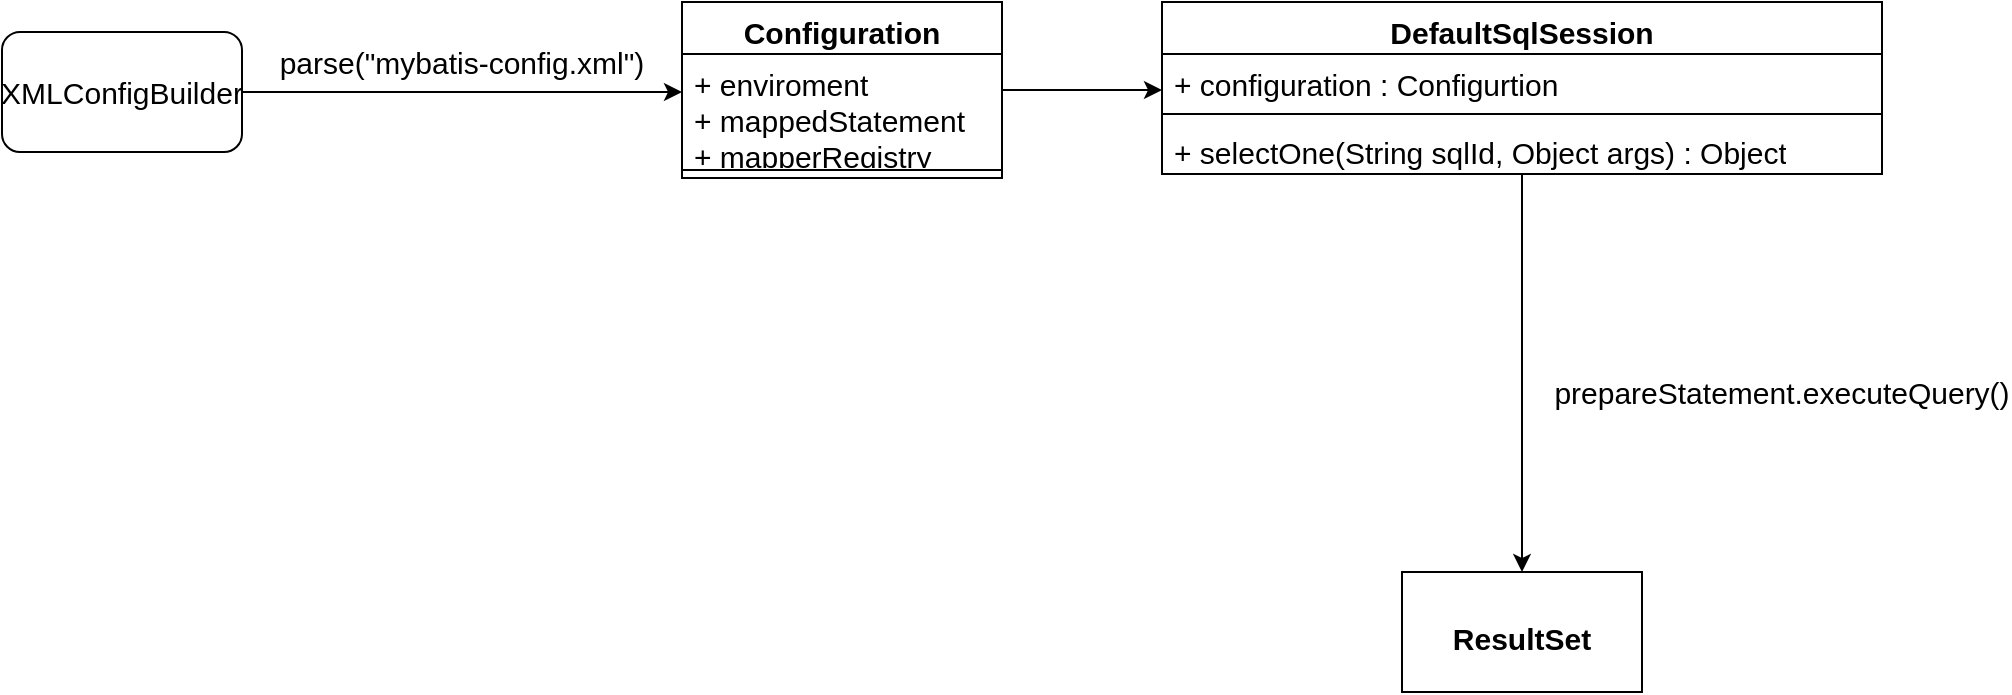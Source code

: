 <mxfile version="26.0.9">
  <diagram name="第 1 页" id="sLVxyHnne799nmBEyALM">
    <mxGraphModel dx="2261" dy="836" grid="1" gridSize="10" guides="1" tooltips="1" connect="1" arrows="1" fold="1" page="1" pageScale="1" pageWidth="827" pageHeight="1169" math="0" shadow="0">
      <root>
        <mxCell id="0" />
        <mxCell id="1" parent="0" />
        <mxCell id="pPs9rdEHvv9cext4jHGe-1" value="parse(&quot;mybatis-config.xml&quot;)" style="text;html=1;align=center;verticalAlign=middle;whiteSpace=wrap;rounded=0;fontSize=15;" vertex="1" parent="1">
          <mxGeometry x="-560" y="390" width="240" height="30" as="geometry" />
        </mxCell>
        <mxCell id="pPs9rdEHvv9cext4jHGe-6" value="" style="edgeStyle=orthogonalEdgeStyle;rounded=0;orthogonalLoop=1;jettySize=auto;html=1;fontSize=15;" edge="1" parent="1" source="pPs9rdEHvv9cext4jHGe-4">
          <mxGeometry relative="1" as="geometry">
            <mxPoint x="-330" y="420" as="targetPoint" />
          </mxGeometry>
        </mxCell>
        <mxCell id="pPs9rdEHvv9cext4jHGe-4" value="XMLConfigBuilder" style="rounded=1;whiteSpace=wrap;html=1;fontSize=15;" vertex="1" parent="1">
          <mxGeometry x="-670" y="390" width="120" height="60" as="geometry" />
        </mxCell>
        <mxCell id="pPs9rdEHvv9cext4jHGe-14" value="" style="edgeStyle=orthogonalEdgeStyle;rounded=0;orthogonalLoop=1;jettySize=auto;html=1;fontSize=15;" edge="1" parent="1" source="pPs9rdEHvv9cext4jHGe-7">
          <mxGeometry relative="1" as="geometry">
            <mxPoint x="-90" y="419" as="targetPoint" />
          </mxGeometry>
        </mxCell>
        <mxCell id="pPs9rdEHvv9cext4jHGe-7" value="Configuration" style="swimlane;fontStyle=1;align=center;verticalAlign=top;childLayout=stackLayout;horizontal=1;startSize=26;horizontalStack=0;resizeParent=1;resizeParentMax=0;resizeLast=0;collapsible=1;marginBottom=0;whiteSpace=wrap;html=1;fontSize=15;" vertex="1" parent="1">
          <mxGeometry x="-330" y="375" width="160" height="88" as="geometry" />
        </mxCell>
        <mxCell id="pPs9rdEHvv9cext4jHGe-8" value="+ enviroment&lt;div&gt;+ mappedStatement&lt;/div&gt;&lt;div&gt;+ mapperRegistry&lt;/div&gt;" style="text;strokeColor=none;fillColor=none;align=left;verticalAlign=top;spacingLeft=4;spacingRight=4;overflow=hidden;rotatable=0;points=[[0,0.5],[1,0.5]];portConstraint=eastwest;whiteSpace=wrap;html=1;fontSize=15;" vertex="1" parent="pPs9rdEHvv9cext4jHGe-7">
          <mxGeometry y="26" width="160" height="54" as="geometry" />
        </mxCell>
        <mxCell id="pPs9rdEHvv9cext4jHGe-9" value="" style="line;strokeWidth=1;fillColor=none;align=left;verticalAlign=middle;spacingTop=-1;spacingLeft=3;spacingRight=3;rotatable=0;labelPosition=right;points=[];portConstraint=eastwest;strokeColor=inherit;fontSize=15;" vertex="1" parent="pPs9rdEHvv9cext4jHGe-7">
          <mxGeometry y="80" width="160" height="8" as="geometry" />
        </mxCell>
        <mxCell id="pPs9rdEHvv9cext4jHGe-28" value="" style="edgeStyle=orthogonalEdgeStyle;rounded=0;orthogonalLoop=1;jettySize=auto;html=1;fontSize=15;" edge="1" parent="1" source="pPs9rdEHvv9cext4jHGe-15" target="pPs9rdEHvv9cext4jHGe-27">
          <mxGeometry relative="1" as="geometry" />
        </mxCell>
        <mxCell id="pPs9rdEHvv9cext4jHGe-15" value="DefaultSqlSession" style="swimlane;fontStyle=1;align=center;verticalAlign=top;childLayout=stackLayout;horizontal=1;startSize=26;horizontalStack=0;resizeParent=1;resizeParentMax=0;resizeLast=0;collapsible=1;marginBottom=0;whiteSpace=wrap;html=1;fontSize=15;" vertex="1" parent="1">
          <mxGeometry x="-90" y="375" width="360" height="86" as="geometry" />
        </mxCell>
        <mxCell id="pPs9rdEHvv9cext4jHGe-16" value="+ configuration : Configurtion" style="text;strokeColor=none;fillColor=none;align=left;verticalAlign=top;spacingLeft=4;spacingRight=4;overflow=hidden;rotatable=0;points=[[0,0.5],[1,0.5]];portConstraint=eastwest;whiteSpace=wrap;html=1;fontSize=15;" vertex="1" parent="pPs9rdEHvv9cext4jHGe-15">
          <mxGeometry y="26" width="360" height="26" as="geometry" />
        </mxCell>
        <mxCell id="pPs9rdEHvv9cext4jHGe-17" value="" style="line;strokeWidth=1;fillColor=none;align=left;verticalAlign=middle;spacingTop=-1;spacingLeft=3;spacingRight=3;rotatable=0;labelPosition=right;points=[];portConstraint=eastwest;strokeColor=inherit;fontSize=15;" vertex="1" parent="pPs9rdEHvv9cext4jHGe-15">
          <mxGeometry y="52" width="360" height="8" as="geometry" />
        </mxCell>
        <mxCell id="pPs9rdEHvv9cext4jHGe-18" value="+ selectOne(String sqlId, Object args) : Object" style="text;strokeColor=none;fillColor=none;align=left;verticalAlign=top;spacingLeft=4;spacingRight=4;overflow=hidden;rotatable=0;points=[[0,0.5],[1,0.5]];portConstraint=eastwest;whiteSpace=wrap;html=1;fontSize=15;" vertex="1" parent="pPs9rdEHvv9cext4jHGe-15">
          <mxGeometry y="60" width="360" height="26" as="geometry" />
        </mxCell>
        <mxCell id="pPs9rdEHvv9cext4jHGe-27" value="&lt;div&gt;&lt;br&gt;&lt;/div&gt;&lt;div&gt;&lt;span style=&quot;background-color: transparent; color: light-dark(rgb(0, 0, 0), rgb(255, 255, 255));&quot;&gt;ResultSet&lt;/span&gt;&lt;br&gt;&lt;/div&gt;" style="whiteSpace=wrap;html=1;verticalAlign=top;fontStyle=1;startSize=26;fontSize=15;" vertex="1" parent="1">
          <mxGeometry x="30" y="660" width="120" height="60" as="geometry" />
        </mxCell>
        <mxCell id="pPs9rdEHvv9cext4jHGe-29" value="prepareStatement.executeQuery()" style="text;html=1;align=center;verticalAlign=middle;whiteSpace=wrap;rounded=0;fontSize=15;" vertex="1" parent="1">
          <mxGeometry x="190" y="555" width="60" height="30" as="geometry" />
        </mxCell>
      </root>
    </mxGraphModel>
  </diagram>
</mxfile>
